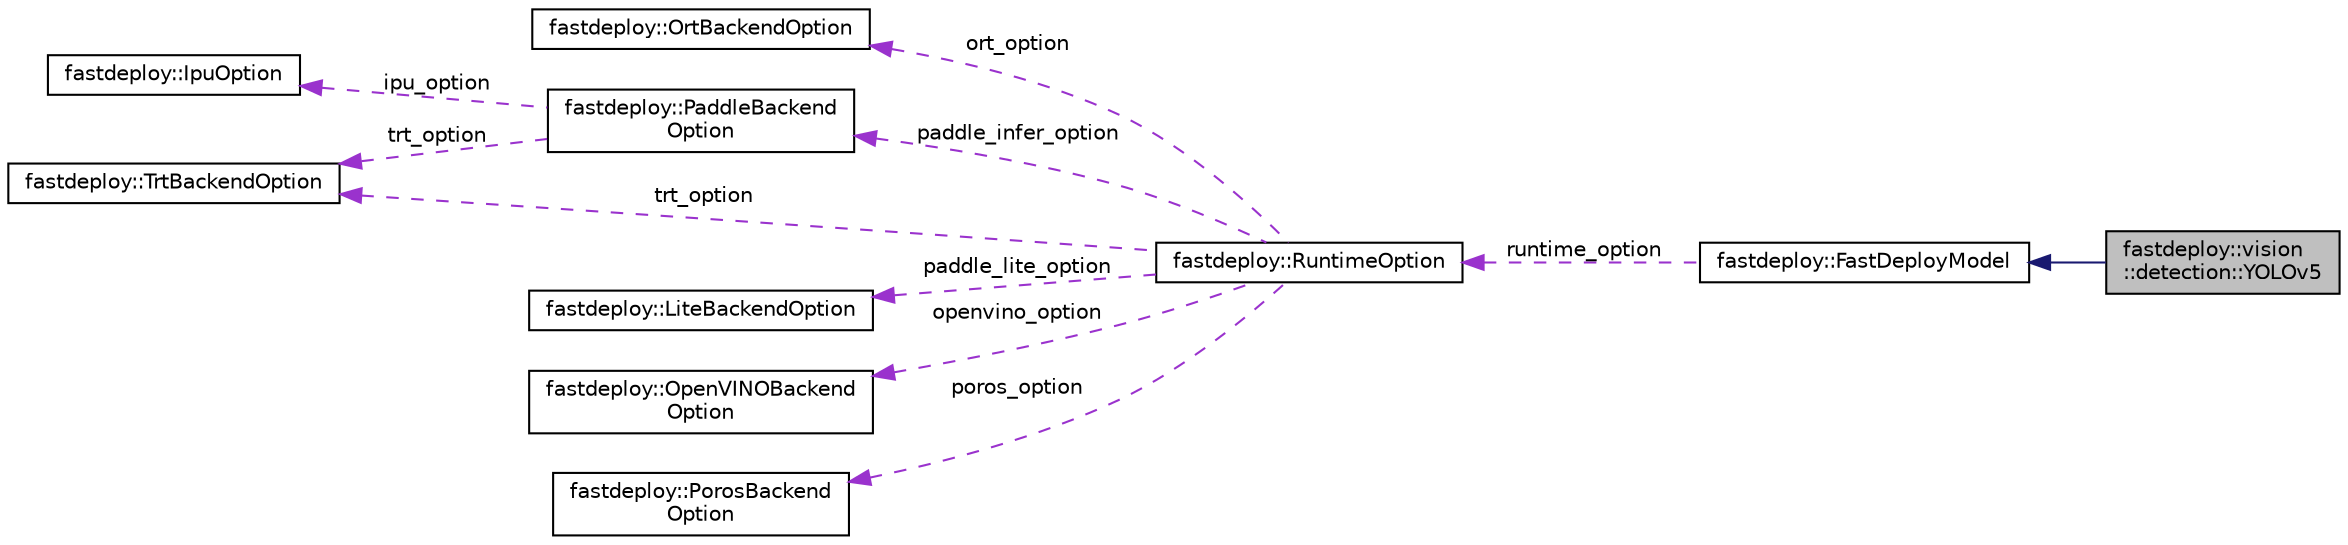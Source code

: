 digraph "fastdeploy::vision::detection::YOLOv5"
{
  edge [fontname="Helvetica",fontsize="10",labelfontname="Helvetica",labelfontsize="10"];
  node [fontname="Helvetica",fontsize="10",shape=record];
  rankdir="LR";
  Node1 [label="fastdeploy::vision\l::detection::YOLOv5",height=0.2,width=0.4,color="black", fillcolor="grey75", style="filled" fontcolor="black"];
  Node2 -> Node1 [dir="back",color="midnightblue",fontsize="10",style="solid",fontname="Helvetica"];
  Node2 [label="fastdeploy::FastDeployModel",height=0.2,width=0.4,color="black", fillcolor="white", style="filled",URL="$classfastdeploy_1_1FastDeployModel.html",tooltip="Base model object for all the vision models. "];
  Node3 -> Node2 [dir="back",color="darkorchid3",fontsize="10",style="dashed",label=" runtime_option" ,fontname="Helvetica"];
  Node3 [label="fastdeploy::RuntimeOption",height=0.2,width=0.4,color="black", fillcolor="white", style="filled",URL="$structfastdeploy_1_1RuntimeOption.html",tooltip="Option object used when create a new Runtime object. "];
  Node4 -> Node3 [dir="back",color="darkorchid3",fontsize="10",style="dashed",label=" ort_option" ,fontname="Helvetica"];
  Node4 [label="fastdeploy::OrtBackendOption",height=0.2,width=0.4,color="black", fillcolor="white", style="filled",URL="$structfastdeploy_1_1OrtBackendOption.html",tooltip="Option object to configure ONNX Runtime backend. "];
  Node5 -> Node3 [dir="back",color="darkorchid3",fontsize="10",style="dashed",label=" paddle_infer_option" ,fontname="Helvetica"];
  Node5 [label="fastdeploy::PaddleBackend\lOption",height=0.2,width=0.4,color="black", fillcolor="white", style="filled",URL="$structfastdeploy_1_1PaddleBackendOption.html",tooltip="Option object to configure Paddle Inference backend. "];
  Node6 -> Node5 [dir="back",color="darkorchid3",fontsize="10",style="dashed",label=" ipu_option" ,fontname="Helvetica"];
  Node6 [label="fastdeploy::IpuOption",height=0.2,width=0.4,color="black", fillcolor="white", style="filled",URL="$structfastdeploy_1_1IpuOption.html",tooltip="Option object to configure GraphCore IPU. "];
  Node7 -> Node5 [dir="back",color="darkorchid3",fontsize="10",style="dashed",label=" trt_option" ,fontname="Helvetica"];
  Node7 [label="fastdeploy::TrtBackendOption",height=0.2,width=0.4,color="black", fillcolor="white", style="filled",URL="$structfastdeploy_1_1TrtBackendOption.html",tooltip="Option object to configure TensorRT backend. "];
  Node8 -> Node3 [dir="back",color="darkorchid3",fontsize="10",style="dashed",label=" paddle_lite_option" ,fontname="Helvetica"];
  Node8 [label="fastdeploy::LiteBackendOption",height=0.2,width=0.4,color="black", fillcolor="white", style="filled",URL="$structfastdeploy_1_1LiteBackendOption.html",tooltip="Option object to configure Paddle Lite backend. "];
  Node9 -> Node3 [dir="back",color="darkorchid3",fontsize="10",style="dashed",label=" openvino_option" ,fontname="Helvetica"];
  Node9 [label="fastdeploy::OpenVINOBackend\lOption",height=0.2,width=0.4,color="black", fillcolor="white", style="filled",URL="$structfastdeploy_1_1OpenVINOBackendOption.html",tooltip="Option object to configure OpenVINO backend. "];
  Node10 -> Node3 [dir="back",color="darkorchid3",fontsize="10",style="dashed",label=" poros_option" ,fontname="Helvetica"];
  Node10 [label="fastdeploy::PorosBackend\lOption",height=0.2,width=0.4,color="black", fillcolor="white", style="filled",URL="$structfastdeploy_1_1PorosBackendOption.html",tooltip="Option object to configure Poros backend. "];
  Node7 -> Node3 [dir="back",color="darkorchid3",fontsize="10",style="dashed",label=" trt_option" ,fontname="Helvetica"];
}
